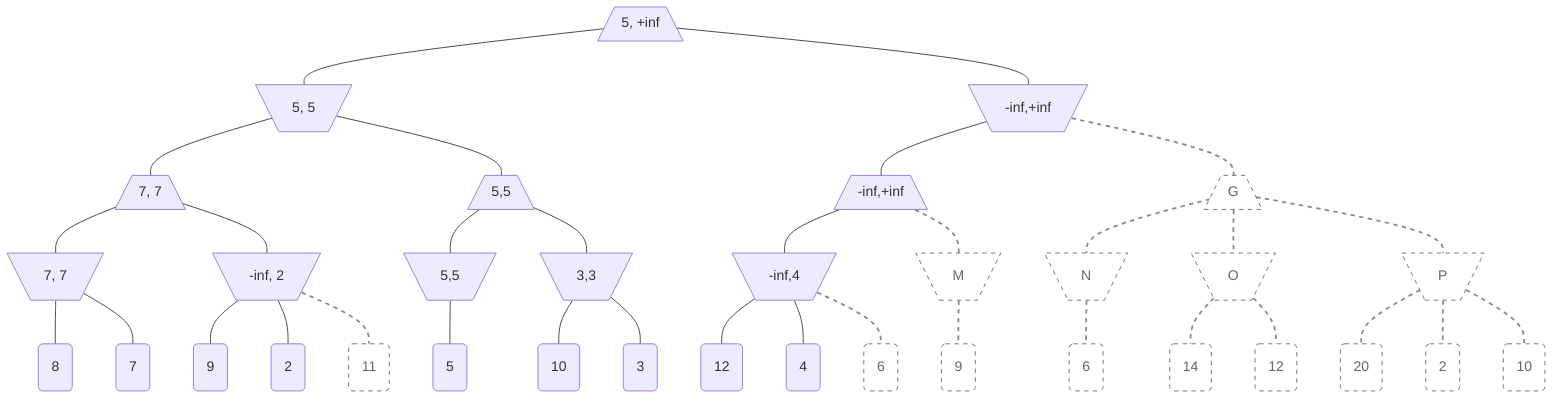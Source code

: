flowchart TD
    classDef disabled fill:#fff,color:#666,stroke:#666,stroke-dasharray: 5 5
    
A[/5, +inf\] --- B    
A --- C

B[\5, 5/] --- D
B --- E
C[\-inf,+inf/] --- F
C --- G:::disabled

D[/7, 7\] --- H
D --- I
E[/5,5\] --- J
E --- K
F[/-inf,+inf\] --- L
F --- M:::disabled
G[/G\] --- N:::disabled
G --- O:::disabled
G --- P:::disabled

H[\7, 7/] --- a(8)
H --- b(7)
I[\-inf, 2/] --- c(9)
I --- d(2)
I --- e(11):::disabled
J[\5,5/] --- f(5)
K[\3,3/] --- g(10)
K --- h(3)
L[\-inf,4/] --- i(12)
L --- k(4)
L --- l(6):::disabled
M[\M/] --- m(9):::disabled
N[\N/] --- n(6):::disabled
O[\O/] --- o(14):::disabled
O --- p(12):::disabled
P[\P/] --- q(20):::disabled
P --- r(2):::disabled
P --- s(10):::disabled

%% linkStyle 0 stroke:#888,stroke-width:2px,stroke-dasharray: 5 5;
%% linkStyle 1 stroke:#888,stroke-width:2px,stroke-dasharray: 5 5;
%% linkStyle 2 stroke:#888,stroke-width:2px,stroke-dasharray: 5 5;
%% linkStyle 3 stroke:#888,stroke-width:2px,stroke-dasharray: 5 5;
%%linkStyle 4 stroke:#888,stroke-width:2px,stroke-dasharray: 5 5;
linkStyle 5 stroke:#888,stroke-width:2px,stroke-dasharray: 5 5;
%% linkStyle 6 stroke:#888,stroke-width:2px,stroke-dasharray: 5 5;
%% linkStyle 7 stroke:#888,stroke-width:2px,stroke-dasharray: 5 5;
%% linkStyle 8 stroke:#888,stroke-width:2px,stroke-dasharray: 5 5;
%% linkStyle 9 stroke:#888,stroke-width:2px,stroke-dasharray: 5 5;
%% linkStyle 10 stroke:#888,stroke-width:2px,stroke-dasharray: 5 5;
linkStyle 11 stroke:#888,stroke-width:2px,stroke-dasharray: 5 5;
linkStyle 12 stroke:#888,stroke-width:2px,stroke-dasharray: 5 5;
linkStyle 13 stroke:#888,stroke-width:2px,stroke-dasharray: 5 5;
linkStyle 14 stroke:#888,stroke-width:2px,stroke-dasharray: 5 5;
%% linkStyle 15 stroke:#888,stroke-width:2px,stroke-dasharray: 5 5;
%% linkStyle 16 stroke:#888,stroke-width:2px,stroke-dasharray: 5 5;
%% linkStyle 17 stroke:#888,stroke-width:2px,stroke-dasharray: 5 5;
%% linkStyle 18 stroke:#888,stroke-width:2px,stroke-dasharray: 5 5;
linkStyle 19 stroke:#888,stroke-width:2px,stroke-dasharray: 5 5;
%% linkStyle 20 stroke:#888,stroke-width:2px,stroke-dasharray: 5 5;
%% linkStyle 21 stroke:#888,stroke-width:2px,stroke-dasharray: 5 5;
%% linkStyle 22 stroke:#888,stroke-width:2px,stroke-dasharray: 5 5;
%% linkStyle 23 stroke:#888,stroke-width:2px,stroke-dasharray: 5 5;
%% linkStyle 24 stroke:#888,stroke-width:2px,stroke-dasharray: 5 5;
linkStyle 25 stroke:#888,stroke-width:2px,stroke-dasharray: 5 5;
linkStyle 26 stroke:#888,stroke-width:2px,stroke-dasharray: 5 5;
linkStyle 27 stroke:#888,stroke-width:2px,stroke-dasharray: 5 5;
linkStyle 28 stroke:#888,stroke-width:2px,stroke-dasharray: 5 5;
linkStyle 29 stroke:#888,stroke-width:2px,stroke-dasharray: 5 5;
linkStyle 30 stroke:#888,stroke-width:2px,stroke-dasharray: 5 5;
linkStyle 31 stroke:#888,stroke-width:2px,stroke-dasharray: 5 5;
linkStyle 32 stroke:#888,stroke-width:2px,stroke-dasharray: 5 5;